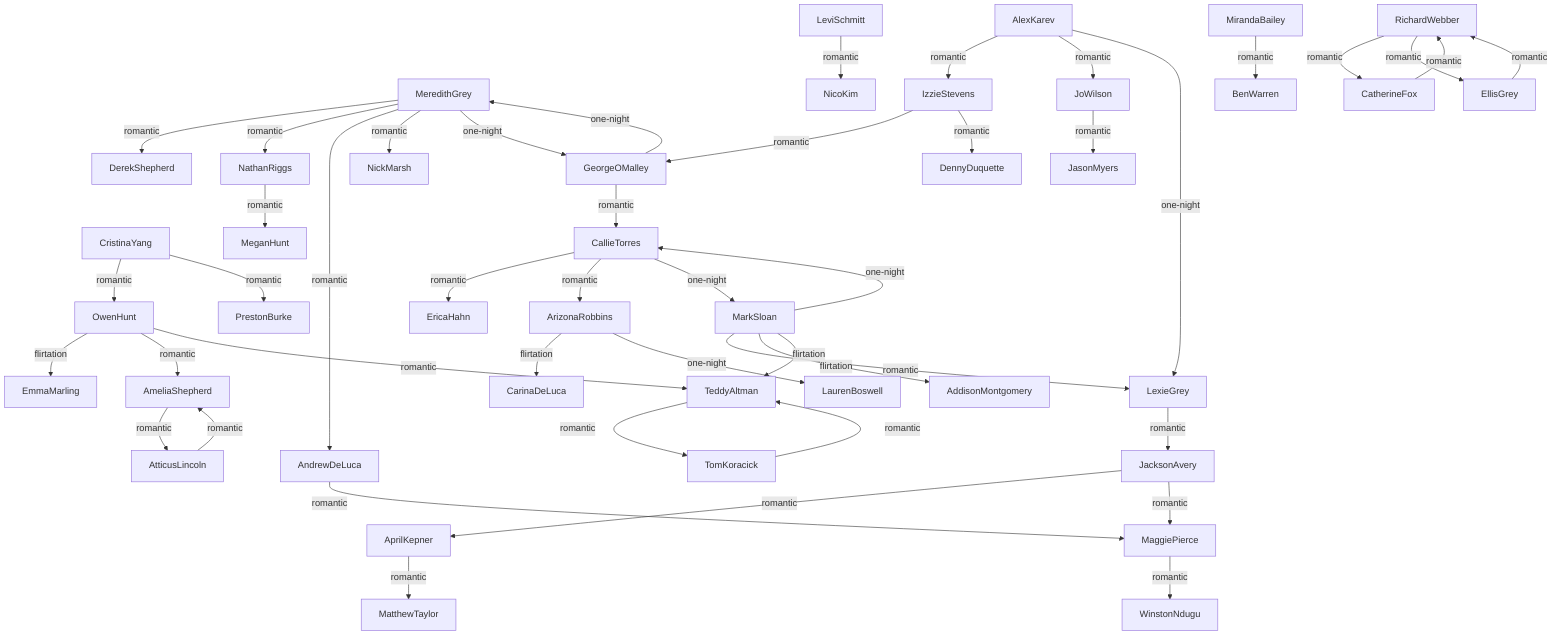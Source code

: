 graph TD

%% Nodes and Edges with Relationship Labels

MeredithGrey -- romantic --> DerekShepherd
MeredithGrey -- romantic --> NathanRiggs
MeredithGrey -- romantic --> AndrewDeLuca
MeredithGrey -- romantic --> NickMarsh
MeredithGrey -- one-night --> GeorgeOMalley

CristinaYang -- romantic --> OwenHunt
CristinaYang -- romantic --> PrestonBurke

OwenHunt -- flirtation --> EmmaMarling
OwenHunt -- romantic --> AmeliaShepherd
OwenHunt -- romantic --> TeddyAltman

AlexKarev -- romantic --> IzzieStevens
AlexKarev -- romantic --> JoWilson
AlexKarev -- one-night --> LexieGrey

IzzieStevens -- romantic --> GeorgeOMalley
IzzieStevens -- romantic --> DennyDuquette

GeorgeOMalley -- romantic --> CallieTorres
GeorgeOMalley -- one-night --> MeredithGrey

CallieTorres -- romantic --> EricaHahn
CallieTorres -- romantic --> ArizonaRobbins
CallieTorres -- one-night --> MarkSloan

ArizonaRobbins -- flirtation --> CarinaDeLuca
ArizonaRobbins -- one-night --> LaurenBoswell

MarkSloan -- romantic --> LexieGrey
MarkSloan -- one-night --> CallieTorres
MarkSloan -- flirtation --> AddisonMontgomery
MarkSloan -- flirtation --> TeddyAltman

LexieGrey -- romantic --> JacksonAvery

JacksonAvery -- romantic --> AprilKepner
JacksonAvery -- romantic --> MaggiePierce

AprilKepner -- romantic --> MatthewTaylor

JoWilson -- romantic --> JasonMyers

AndrewDeLuca -- romantic --> MaggiePierce

AmeliaShepherd -- romantic --> AtticusLincoln

MaggiePierce -- romantic --> WinstonNdugu

TeddyAltman -- romantic --> TomKoracick

LeviSchmitt -- romantic --> NicoKim

MirandaBailey -- romantic --> BenWarren

RichardWebber -- romantic --> CatherineFox
RichardWebber -- romantic --> EllisGrey

EllisGrey -- romantic --> RichardWebber

CatherineFox -- romantic --> RichardWebber

TomKoracick -- romantic --> TeddyAltman

AtticusLincoln -- romantic --> AmeliaShepherd

NathanRiggs -- romantic --> MeganHunt